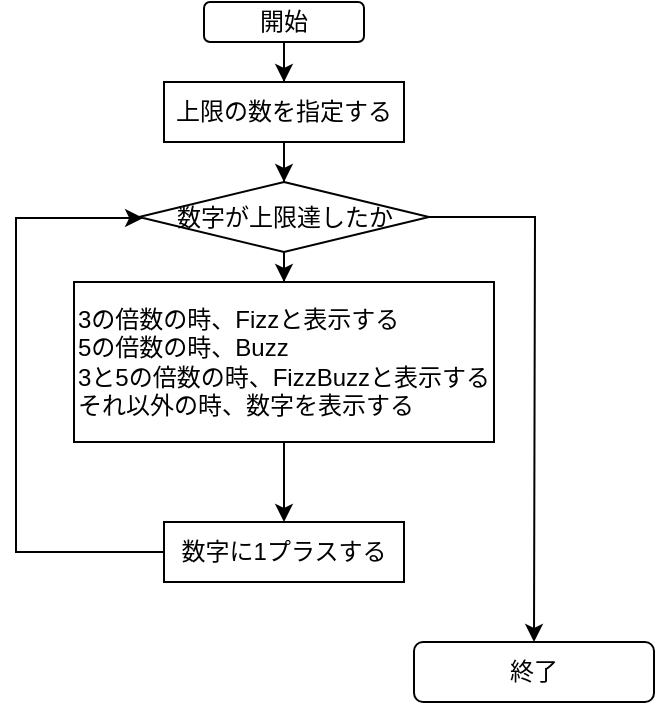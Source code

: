 <mxfile version="24.8.6">
  <diagram name="ページ1" id="Yg4KMLySHaOy_Sq2R1wh">
    <mxGraphModel dx="522" dy="588" grid="1" gridSize="10" guides="1" tooltips="1" connect="1" arrows="1" fold="1" page="1" pageScale="1" pageWidth="827" pageHeight="1169" math="0" shadow="0">
      <root>
        <mxCell id="0" />
        <mxCell id="1" parent="0" />
        <mxCell id="jGiyGemdc9yFkxoBB7aq-7" value="" style="edgeStyle=orthogonalEdgeStyle;rounded=0;orthogonalLoop=1;jettySize=auto;html=1;" parent="1" source="jGiyGemdc9yFkxoBB7aq-1" target="jGiyGemdc9yFkxoBB7aq-6" edge="1">
          <mxGeometry relative="1" as="geometry" />
        </mxCell>
        <mxCell id="jGiyGemdc9yFkxoBB7aq-1" value="開始" style="rounded=1;whiteSpace=wrap;html=1;" parent="1" vertex="1">
          <mxGeometry x="105" width="80" height="20" as="geometry" />
        </mxCell>
        <mxCell id="jGiyGemdc9yFkxoBB7aq-9" value="" style="edgeStyle=orthogonalEdgeStyle;rounded=0;orthogonalLoop=1;jettySize=auto;html=1;" parent="1" source="jGiyGemdc9yFkxoBB7aq-6" target="jGiyGemdc9yFkxoBB7aq-8" edge="1">
          <mxGeometry relative="1" as="geometry" />
        </mxCell>
        <mxCell id="jGiyGemdc9yFkxoBB7aq-6" value="上限の数を指定する" style="rounded=0;whiteSpace=wrap;html=1;" parent="1" vertex="1">
          <mxGeometry x="85" y="40" width="120" height="30" as="geometry" />
        </mxCell>
        <mxCell id="jGiyGemdc9yFkxoBB7aq-11" value="" style="edgeStyle=orthogonalEdgeStyle;rounded=0;orthogonalLoop=1;jettySize=auto;html=1;" parent="1" source="jGiyGemdc9yFkxoBB7aq-8" target="jGiyGemdc9yFkxoBB7aq-10" edge="1">
          <mxGeometry relative="1" as="geometry" />
        </mxCell>
        <mxCell id="jGiyGemdc9yFkxoBB7aq-21" value="" style="edgeStyle=orthogonalEdgeStyle;rounded=0;orthogonalLoop=1;jettySize=auto;html=1;" parent="1" source="jGiyGemdc9yFkxoBB7aq-8" edge="1">
          <mxGeometry relative="1" as="geometry">
            <mxPoint x="270" y="320" as="targetPoint" />
          </mxGeometry>
        </mxCell>
        <mxCell id="jGiyGemdc9yFkxoBB7aq-8" value="数字が上限達したか" style="rhombus;whiteSpace=wrap;html=1;rounded=0;" parent="1" vertex="1">
          <mxGeometry x="72.5" y="90" width="145" height="35" as="geometry" />
        </mxCell>
        <mxCell id="jGiyGemdc9yFkxoBB7aq-13" value="" style="edgeStyle=orthogonalEdgeStyle;rounded=0;orthogonalLoop=1;jettySize=auto;html=1;" parent="1" source="jGiyGemdc9yFkxoBB7aq-10" target="jGiyGemdc9yFkxoBB7aq-12" edge="1">
          <mxGeometry relative="1" as="geometry" />
        </mxCell>
        <mxCell id="jGiyGemdc9yFkxoBB7aq-10" value="3の倍数の時、Fizzと表示する&lt;div&gt;5の倍数の時、Buzz&lt;/div&gt;&lt;div&gt;3と5の倍数の時、FizzBuzzと表示する&lt;/div&gt;&lt;div&gt;それ以外の時、数字を表示する&lt;/div&gt;" style="whiteSpace=wrap;html=1;rounded=0;align=left;" parent="1" vertex="1">
          <mxGeometry x="40" y="140" width="210" height="80" as="geometry" />
        </mxCell>
        <mxCell id="jGiyGemdc9yFkxoBB7aq-25" value="" style="edgeStyle=orthogonalEdgeStyle;rounded=0;orthogonalLoop=1;jettySize=auto;html=1;" parent="1" source="jGiyGemdc9yFkxoBB7aq-12" target="jGiyGemdc9yFkxoBB7aq-8" edge="1">
          <mxGeometry relative="1" as="geometry">
            <mxPoint x="10" y="100" as="targetPoint" />
            <Array as="points">
              <mxPoint x="11" y="275" />
              <mxPoint x="11" y="108" />
            </Array>
          </mxGeometry>
        </mxCell>
        <mxCell id="jGiyGemdc9yFkxoBB7aq-12" value="数字に1プラスする" style="whiteSpace=wrap;html=1;align=center;rounded=0;" parent="1" vertex="1">
          <mxGeometry x="85" y="260" width="120" height="30" as="geometry" />
        </mxCell>
        <mxCell id="jGiyGemdc9yFkxoBB7aq-19" value="終了" style="rounded=1;whiteSpace=wrap;html=1;" parent="1" vertex="1">
          <mxGeometry x="210" y="320" width="120" height="30" as="geometry" />
        </mxCell>
      </root>
    </mxGraphModel>
  </diagram>
</mxfile>
